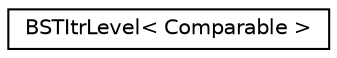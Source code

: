 digraph "Graphical Class Hierarchy"
{
 // LATEX_PDF_SIZE
  edge [fontname="Helvetica",fontsize="10",labelfontname="Helvetica",labelfontsize="10"];
  node [fontname="Helvetica",fontsize="10",shape=record];
  rankdir="LR";
  Node0 [label="BSTItrLevel\< Comparable \>",height=0.2,width=0.4,color="black", fillcolor="white", style="filled",URL="$classBSTItrLevel.html",tooltip=" "];
}
